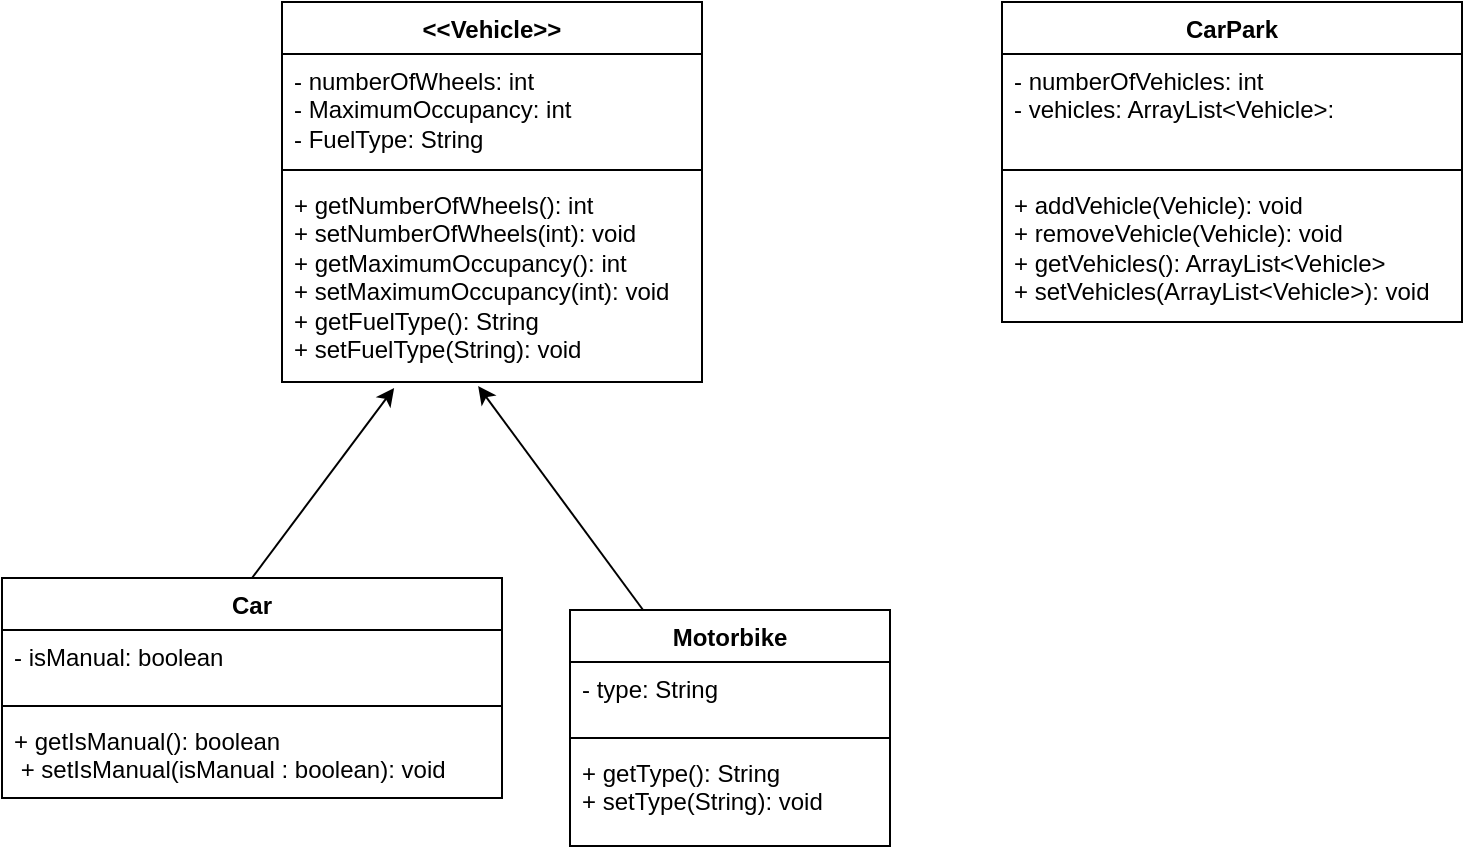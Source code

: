 <mxfile version="23.1.4" type="github">
  <diagram name="Page-1" id="fZKtygr9X6NQmaap6QQG">
    <mxGraphModel dx="954" dy="541" grid="1" gridSize="10" guides="1" tooltips="1" connect="1" arrows="1" fold="1" page="1" pageScale="1" pageWidth="827" pageHeight="1169" math="0" shadow="0">
      <root>
        <mxCell id="0" />
        <mxCell id="1" parent="0" />
        <mxCell id="DV1t1V2TyU9RyNkplQeM-1" value="&amp;lt;&amp;lt;Vehicle&amp;gt;&amp;gt;" style="swimlane;fontStyle=1;align=center;verticalAlign=top;childLayout=stackLayout;horizontal=1;startSize=26;horizontalStack=0;resizeParent=1;resizeParentMax=0;resizeLast=0;collapsible=1;marginBottom=0;whiteSpace=wrap;html=1;" vertex="1" parent="1">
          <mxGeometry x="190" y="90" width="210" height="190" as="geometry" />
        </mxCell>
        <mxCell id="DV1t1V2TyU9RyNkplQeM-2" value="- numberOfWheels: int&lt;br&gt;- MaximumOccupancy: int&lt;br&gt;- FuelType: String" style="text;strokeColor=none;fillColor=none;align=left;verticalAlign=top;spacingLeft=4;spacingRight=4;overflow=hidden;rotatable=0;points=[[0,0.5],[1,0.5]];portConstraint=eastwest;whiteSpace=wrap;html=1;" vertex="1" parent="DV1t1V2TyU9RyNkplQeM-1">
          <mxGeometry y="26" width="210" height="54" as="geometry" />
        </mxCell>
        <mxCell id="DV1t1V2TyU9RyNkplQeM-3" value="" style="line;strokeWidth=1;fillColor=none;align=left;verticalAlign=middle;spacingTop=-1;spacingLeft=3;spacingRight=3;rotatable=0;labelPosition=right;points=[];portConstraint=eastwest;strokeColor=inherit;" vertex="1" parent="DV1t1V2TyU9RyNkplQeM-1">
          <mxGeometry y="80" width="210" height="8" as="geometry" />
        </mxCell>
        <mxCell id="DV1t1V2TyU9RyNkplQeM-4" value="+ getNumberOfWheels(): int&lt;br&gt;+ setNumberOfWheels(int): void&lt;br&gt;+ getMaximumOccupancy(): int&lt;br&gt;+ setMaximumOccupancy(int): void&lt;br&gt;+ getFuelType(): String&lt;br&gt;+ setFuelType(String): void&amp;nbsp;" style="text;strokeColor=none;fillColor=none;align=left;verticalAlign=top;spacingLeft=4;spacingRight=4;overflow=hidden;rotatable=0;points=[[0,0.5],[1,0.5]];portConstraint=eastwest;whiteSpace=wrap;html=1;" vertex="1" parent="DV1t1V2TyU9RyNkplQeM-1">
          <mxGeometry y="88" width="210" height="102" as="geometry" />
        </mxCell>
        <mxCell id="DV1t1V2TyU9RyNkplQeM-5" value="CarPark" style="swimlane;fontStyle=1;align=center;verticalAlign=top;childLayout=stackLayout;horizontal=1;startSize=26;horizontalStack=0;resizeParent=1;resizeParentMax=0;resizeLast=0;collapsible=1;marginBottom=0;whiteSpace=wrap;html=1;" vertex="1" parent="1">
          <mxGeometry x="550" y="90" width="230" height="160" as="geometry" />
        </mxCell>
        <mxCell id="DV1t1V2TyU9RyNkplQeM-6" value="- numberOfVehicles: int&lt;br&gt;- vehicles: ArrayList&amp;lt;Vehicle&amp;gt;:" style="text;strokeColor=none;fillColor=none;align=left;verticalAlign=top;spacingLeft=4;spacingRight=4;overflow=hidden;rotatable=0;points=[[0,0.5],[1,0.5]];portConstraint=eastwest;whiteSpace=wrap;html=1;" vertex="1" parent="DV1t1V2TyU9RyNkplQeM-5">
          <mxGeometry y="26" width="230" height="54" as="geometry" />
        </mxCell>
        <mxCell id="DV1t1V2TyU9RyNkplQeM-7" value="" style="line;strokeWidth=1;fillColor=none;align=left;verticalAlign=middle;spacingTop=-1;spacingLeft=3;spacingRight=3;rotatable=0;labelPosition=right;points=[];portConstraint=eastwest;strokeColor=inherit;" vertex="1" parent="DV1t1V2TyU9RyNkplQeM-5">
          <mxGeometry y="80" width="230" height="8" as="geometry" />
        </mxCell>
        <mxCell id="DV1t1V2TyU9RyNkplQeM-8" value="+ addVehicle(Vehicle): void&lt;br&gt;+ removeVehicle(Vehicle): void&lt;br&gt;+ getVehicles(): ArrayList&amp;lt;Vehicle&amp;gt;&lt;br&gt;+ setVehicles(ArrayList&amp;lt;Vehicle&amp;gt;): void" style="text;strokeColor=none;fillColor=none;align=left;verticalAlign=top;spacingLeft=4;spacingRight=4;overflow=hidden;rotatable=0;points=[[0,0.5],[1,0.5]];portConstraint=eastwest;whiteSpace=wrap;html=1;" vertex="1" parent="DV1t1V2TyU9RyNkplQeM-5">
          <mxGeometry y="88" width="230" height="72" as="geometry" />
        </mxCell>
        <mxCell id="DV1t1V2TyU9RyNkplQeM-9" value="Car" style="swimlane;fontStyle=1;align=center;verticalAlign=top;childLayout=stackLayout;horizontal=1;startSize=26;horizontalStack=0;resizeParent=1;resizeParentMax=0;resizeLast=0;collapsible=1;marginBottom=0;whiteSpace=wrap;html=1;" vertex="1" parent="1">
          <mxGeometry x="50" y="378" width="250" height="110" as="geometry" />
        </mxCell>
        <mxCell id="DV1t1V2TyU9RyNkplQeM-10" value="- isManual: boolean" style="text;strokeColor=none;fillColor=none;align=left;verticalAlign=top;spacingLeft=4;spacingRight=4;overflow=hidden;rotatable=0;points=[[0,0.5],[1,0.5]];portConstraint=eastwest;whiteSpace=wrap;html=1;" vertex="1" parent="DV1t1V2TyU9RyNkplQeM-9">
          <mxGeometry y="26" width="250" height="34" as="geometry" />
        </mxCell>
        <mxCell id="DV1t1V2TyU9RyNkplQeM-11" value="" style="line;strokeWidth=1;fillColor=none;align=left;verticalAlign=middle;spacingTop=-1;spacingLeft=3;spacingRight=3;rotatable=0;labelPosition=right;points=[];portConstraint=eastwest;strokeColor=inherit;" vertex="1" parent="DV1t1V2TyU9RyNkplQeM-9">
          <mxGeometry y="60" width="250" height="8" as="geometry" />
        </mxCell>
        <mxCell id="DV1t1V2TyU9RyNkplQeM-12" value="+ getIsManual(): boolean&lt;br&gt;&amp;nbsp;+ setIsManual(isManual : boolean): void" style="text;strokeColor=none;fillColor=none;align=left;verticalAlign=top;spacingLeft=4;spacingRight=4;overflow=hidden;rotatable=0;points=[[0,0.5],[1,0.5]];portConstraint=eastwest;whiteSpace=wrap;html=1;" vertex="1" parent="DV1t1V2TyU9RyNkplQeM-9">
          <mxGeometry y="68" width="250" height="42" as="geometry" />
        </mxCell>
        <mxCell id="DV1t1V2TyU9RyNkplQeM-13" value="Motorbike" style="swimlane;fontStyle=1;align=center;verticalAlign=top;childLayout=stackLayout;horizontal=1;startSize=26;horizontalStack=0;resizeParent=1;resizeParentMax=0;resizeLast=0;collapsible=1;marginBottom=0;whiteSpace=wrap;html=1;" vertex="1" parent="1">
          <mxGeometry x="334" y="394" width="160" height="118" as="geometry" />
        </mxCell>
        <mxCell id="DV1t1V2TyU9RyNkplQeM-14" value="- type: String" style="text;strokeColor=none;fillColor=none;align=left;verticalAlign=top;spacingLeft=4;spacingRight=4;overflow=hidden;rotatable=0;points=[[0,0.5],[1,0.5]];portConstraint=eastwest;whiteSpace=wrap;html=1;" vertex="1" parent="DV1t1V2TyU9RyNkplQeM-13">
          <mxGeometry y="26" width="160" height="34" as="geometry" />
        </mxCell>
        <mxCell id="DV1t1V2TyU9RyNkplQeM-15" value="" style="line;strokeWidth=1;fillColor=none;align=left;verticalAlign=middle;spacingTop=-1;spacingLeft=3;spacingRight=3;rotatable=0;labelPosition=right;points=[];portConstraint=eastwest;strokeColor=inherit;" vertex="1" parent="DV1t1V2TyU9RyNkplQeM-13">
          <mxGeometry y="60" width="160" height="8" as="geometry" />
        </mxCell>
        <mxCell id="DV1t1V2TyU9RyNkplQeM-16" value="+ getType(): String&lt;br&gt;+ setType(String): void" style="text;strokeColor=none;fillColor=none;align=left;verticalAlign=top;spacingLeft=4;spacingRight=4;overflow=hidden;rotatable=0;points=[[0,0.5],[1,0.5]];portConstraint=eastwest;whiteSpace=wrap;html=1;" vertex="1" parent="DV1t1V2TyU9RyNkplQeM-13">
          <mxGeometry y="68" width="160" height="50" as="geometry" />
        </mxCell>
        <mxCell id="DV1t1V2TyU9RyNkplQeM-24" style="edgeStyle=none;rounded=0;orthogonalLoop=1;jettySize=auto;html=1;exitX=0.5;exitY=0;exitDx=0;exitDy=0;entryX=0.267;entryY=1.029;entryDx=0;entryDy=0;entryPerimeter=0;" edge="1" parent="1" source="DV1t1V2TyU9RyNkplQeM-9" target="DV1t1V2TyU9RyNkplQeM-4">
          <mxGeometry relative="1" as="geometry" />
        </mxCell>
        <mxCell id="DV1t1V2TyU9RyNkplQeM-25" style="edgeStyle=none;rounded=0;orthogonalLoop=1;jettySize=auto;html=1;entryX=0.467;entryY=1.02;entryDx=0;entryDy=0;entryPerimeter=0;" edge="1" parent="1" source="DV1t1V2TyU9RyNkplQeM-13" target="DV1t1V2TyU9RyNkplQeM-4">
          <mxGeometry relative="1" as="geometry" />
        </mxCell>
      </root>
    </mxGraphModel>
  </diagram>
</mxfile>
